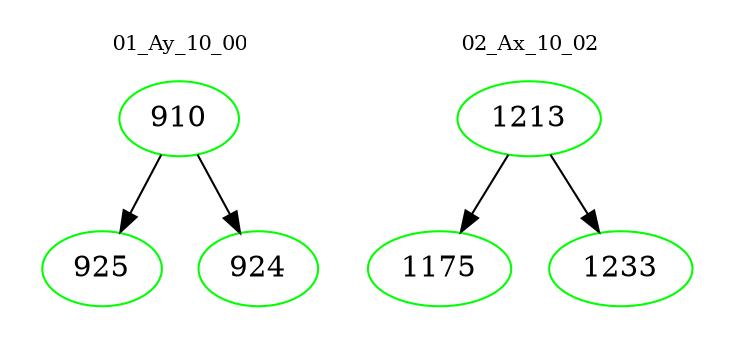 digraph{
subgraph cluster_0 {
color = white
label = "01_Ay_10_00";
fontsize=10;
T0_910 [label="910", color="green"]
T0_910 -> T0_925 [color="black"]
T0_925 [label="925", color="green"]
T0_910 -> T0_924 [color="black"]
T0_924 [label="924", color="green"]
}
subgraph cluster_1 {
color = white
label = "02_Ax_10_02";
fontsize=10;
T1_1213 [label="1213", color="green"]
T1_1213 -> T1_1175 [color="black"]
T1_1175 [label="1175", color="green"]
T1_1213 -> T1_1233 [color="black"]
T1_1233 [label="1233", color="green"]
}
}
